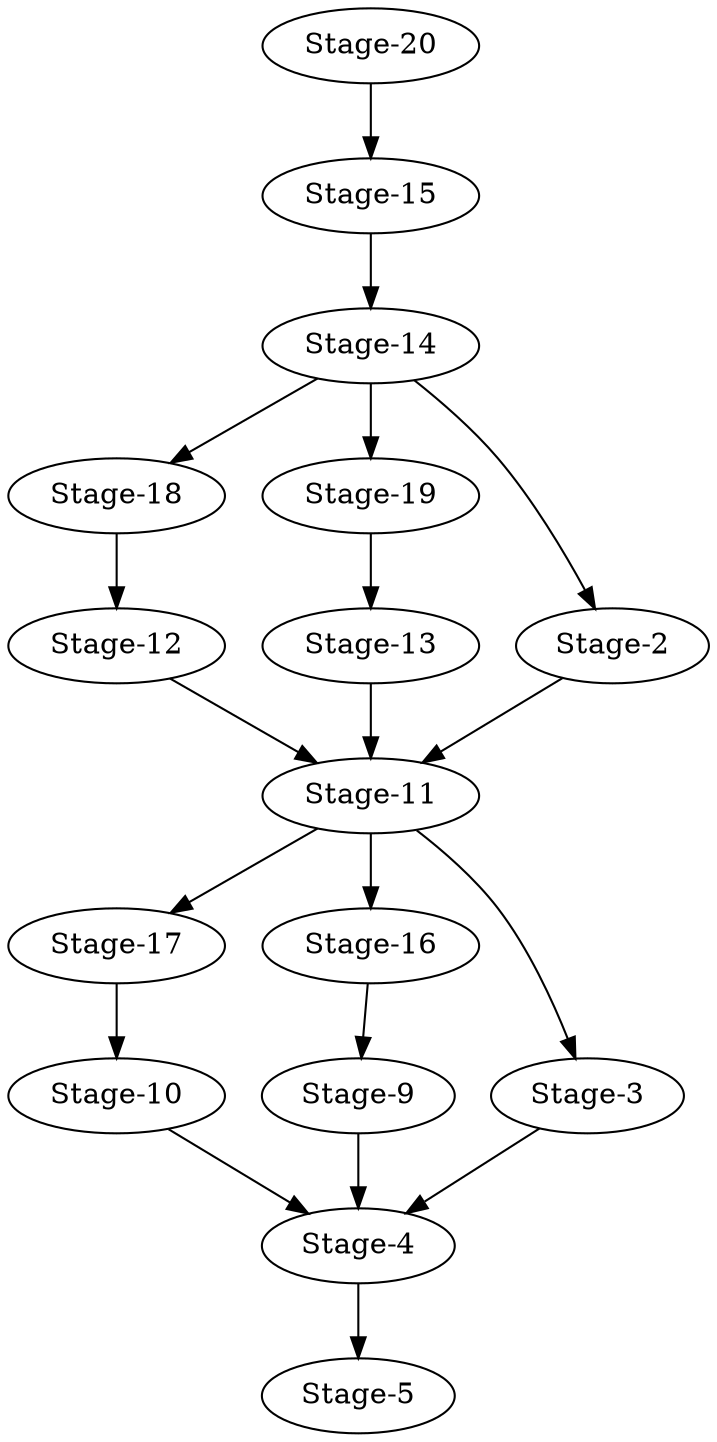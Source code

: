 // query-21
digraph {
	"Stage-20"
	"Stage-17"
	"Stage-10"
	"Stage-11"
	"Stage-12"
	"Stage-13"
	"Stage-14"
	"Stage-15"
	"Stage-16"
	"Stage-9"
	"Stage-18"
	"Stage-19"
	"Stage-4"
	"Stage-2"
	"Stage-3"
		"Stage-20" -> "Stage-15"
		"Stage-17" -> "Stage-10"
		"Stage-10" -> "Stage-4"
		"Stage-11" -> "Stage-3"
		"Stage-11" -> "Stage-16"
		"Stage-11" -> "Stage-17"
		"Stage-12" -> "Stage-11"
		"Stage-13" -> "Stage-11"
		"Stage-14" -> "Stage-18"
		"Stage-14" -> "Stage-19"
		"Stage-14" -> "Stage-2"
		"Stage-15" -> "Stage-14"
		"Stage-16" -> "Stage-9"
		"Stage-9" -> "Stage-4"
		"Stage-18" -> "Stage-12"
		"Stage-19" -> "Stage-13"
		"Stage-4" -> "Stage-5"
		"Stage-2" -> "Stage-11"
		"Stage-3" -> "Stage-4"
}